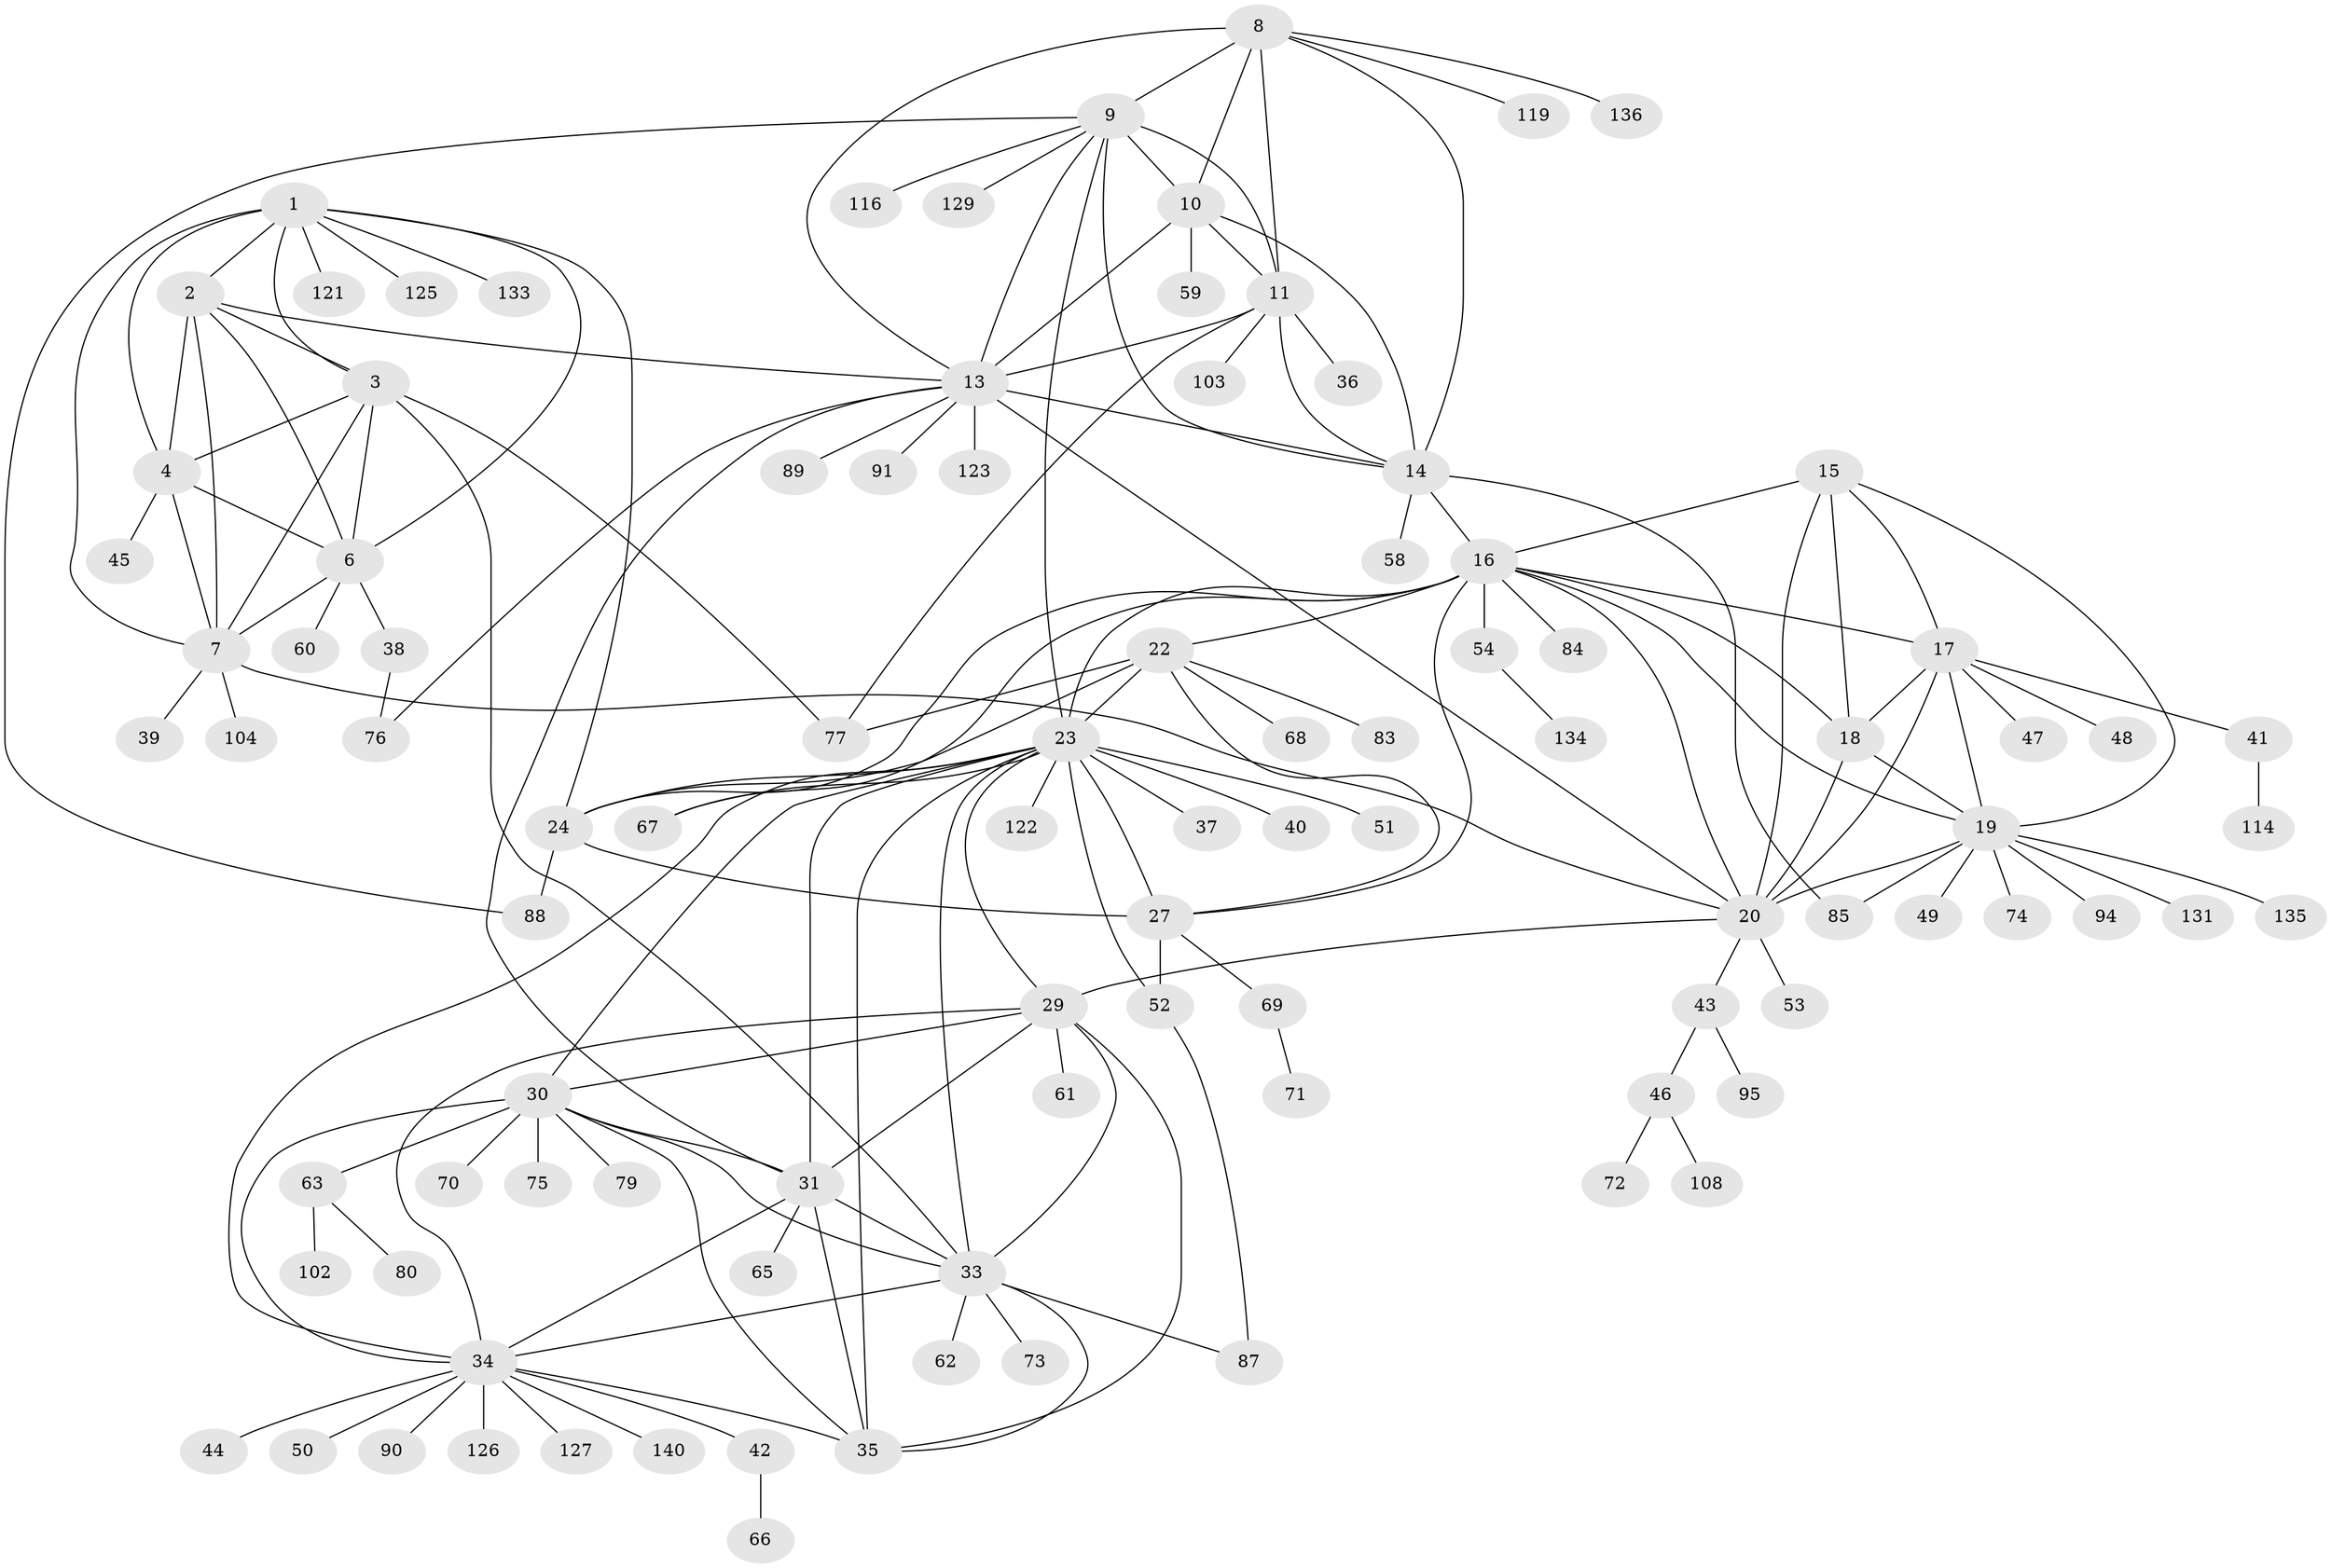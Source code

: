 // original degree distribution, {10: 0.05714285714285714, 8: 0.03571428571428571, 6: 0.04285714285714286, 9: 0.05714285714285714, 13: 0.014285714285714285, 12: 0.02142857142857143, 11: 0.02142857142857143, 1: 0.5857142857142857, 2: 0.12142857142857143, 3: 0.03571428571428571, 4: 0.007142857142857143}
// Generated by graph-tools (version 1.1) at 2025/19/03/04/25 18:19:57]
// undirected, 98 vertices, 163 edges
graph export_dot {
graph [start="1"]
  node [color=gray90,style=filled];
  1;
  2 [super="+78+132+82"];
  3;
  4 [super="+5+93"];
  6 [super="+120"];
  7;
  8;
  9;
  10 [super="+137+99+107+117+12"];
  11;
  13;
  14;
  15;
  16 [super="+96+130+55+26"];
  17 [super="+100+101"];
  18;
  19;
  20 [super="+113+21"];
  22 [super="+128+57"];
  23 [super="+28"];
  24 [super="+25"];
  27 [super="+64+81"];
  29;
  30;
  31 [super="+111"];
  33;
  34;
  35 [super="+124+109+110"];
  36;
  37;
  38;
  39;
  40;
  41;
  42;
  43;
  44;
  45;
  46;
  47;
  48 [super="+118"];
  49;
  50;
  51;
  52;
  53;
  54;
  58;
  59;
  60;
  61;
  62;
  63;
  65;
  66;
  67;
  68;
  69;
  70;
  71;
  72;
  73;
  74;
  75;
  76;
  77 [super="+92"];
  79;
  80;
  83;
  84 [super="+98"];
  85;
  87;
  88 [super="+97"];
  89;
  90;
  91;
  94;
  95;
  102;
  103;
  104 [super="+139+138+106"];
  108 [super="+115"];
  114;
  116;
  119;
  121;
  122;
  123;
  125;
  126;
  127;
  129;
  131;
  133;
  134;
  135;
  136;
  140;
  1 -- 2;
  1 -- 3;
  1 -- 4 [weight=2];
  1 -- 6;
  1 -- 7;
  1 -- 121;
  1 -- 125;
  1 -- 133;
  1 -- 24;
  2 -- 3;
  2 -- 4 [weight=2];
  2 -- 6;
  2 -- 7;
  2 -- 13;
  3 -- 4 [weight=2];
  3 -- 6;
  3 -- 7;
  3 -- 33;
  3 -- 77;
  4 -- 6 [weight=2];
  4 -- 7 [weight=2];
  4 -- 45;
  6 -- 7;
  6 -- 38;
  6 -- 60;
  7 -- 20;
  7 -- 39;
  7 -- 104;
  8 -- 9;
  8 -- 10 [weight=2];
  8 -- 11;
  8 -- 13;
  8 -- 14;
  8 -- 119;
  8 -- 136;
  9 -- 10 [weight=2];
  9 -- 11;
  9 -- 13;
  9 -- 14;
  9 -- 88;
  9 -- 116;
  9 -- 129;
  9 -- 23;
  10 -- 11 [weight=2];
  10 -- 13 [weight=2];
  10 -- 14 [weight=2];
  10 -- 59;
  11 -- 13;
  11 -- 14;
  11 -- 36;
  11 -- 77;
  11 -- 103;
  13 -- 14;
  13 -- 31;
  13 -- 76;
  13 -- 89;
  13 -- 91;
  13 -- 123;
  13 -- 20;
  14 -- 16;
  14 -- 58;
  14 -- 85;
  15 -- 16;
  15 -- 17;
  15 -- 18;
  15 -- 19;
  15 -- 20 [weight=2];
  16 -- 17;
  16 -- 18;
  16 -- 19;
  16 -- 20 [weight=2];
  16 -- 67;
  16 -- 84;
  16 -- 22;
  16 -- 23 [weight=2];
  16 -- 24 [weight=2];
  16 -- 54;
  16 -- 27;
  17 -- 18;
  17 -- 19;
  17 -- 20 [weight=2];
  17 -- 41;
  17 -- 47;
  17 -- 48;
  18 -- 19;
  18 -- 20 [weight=2];
  19 -- 20 [weight=2];
  19 -- 49;
  19 -- 74;
  19 -- 85;
  19 -- 94;
  19 -- 131;
  19 -- 135;
  20 -- 29;
  20 -- 43;
  20 -- 53;
  22 -- 23 [weight=2];
  22 -- 24 [weight=2];
  22 -- 27;
  22 -- 68;
  22 -- 83;
  22 -- 77;
  23 -- 24 [weight=4];
  23 -- 27 [weight=2];
  23 -- 67;
  23 -- 29;
  23 -- 30;
  23 -- 31;
  23 -- 33;
  23 -- 34;
  23 -- 35;
  23 -- 37;
  23 -- 40;
  23 -- 51;
  23 -- 52;
  23 -- 122;
  24 -- 27 [weight=2];
  24 -- 88;
  27 -- 52;
  27 -- 69;
  29 -- 30;
  29 -- 31;
  29 -- 33;
  29 -- 34;
  29 -- 35;
  29 -- 61;
  30 -- 31;
  30 -- 33;
  30 -- 34;
  30 -- 35;
  30 -- 63;
  30 -- 70;
  30 -- 75;
  30 -- 79;
  31 -- 33;
  31 -- 34;
  31 -- 35;
  31 -- 65;
  33 -- 34;
  33 -- 35;
  33 -- 62;
  33 -- 73;
  33 -- 87;
  34 -- 35;
  34 -- 42;
  34 -- 44;
  34 -- 50;
  34 -- 90;
  34 -- 126;
  34 -- 127;
  34 -- 140;
  38 -- 76;
  41 -- 114;
  42 -- 66;
  43 -- 46;
  43 -- 95;
  46 -- 72;
  46 -- 108;
  52 -- 87;
  54 -- 134;
  63 -- 80;
  63 -- 102;
  69 -- 71;
}

